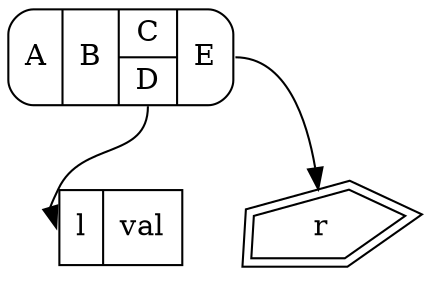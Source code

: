 digraph test {root [ shape=Mrecord label="<f1> A|<f2> B|{<f3> C|<f4> D}|<f5> E" ]; l [shape=record label="<lp> l|<v> val"] r [shape=polygon sides=5 peripheries=2 skew=1] root:f4 -> l:lp:w root:f5:e -> r }
